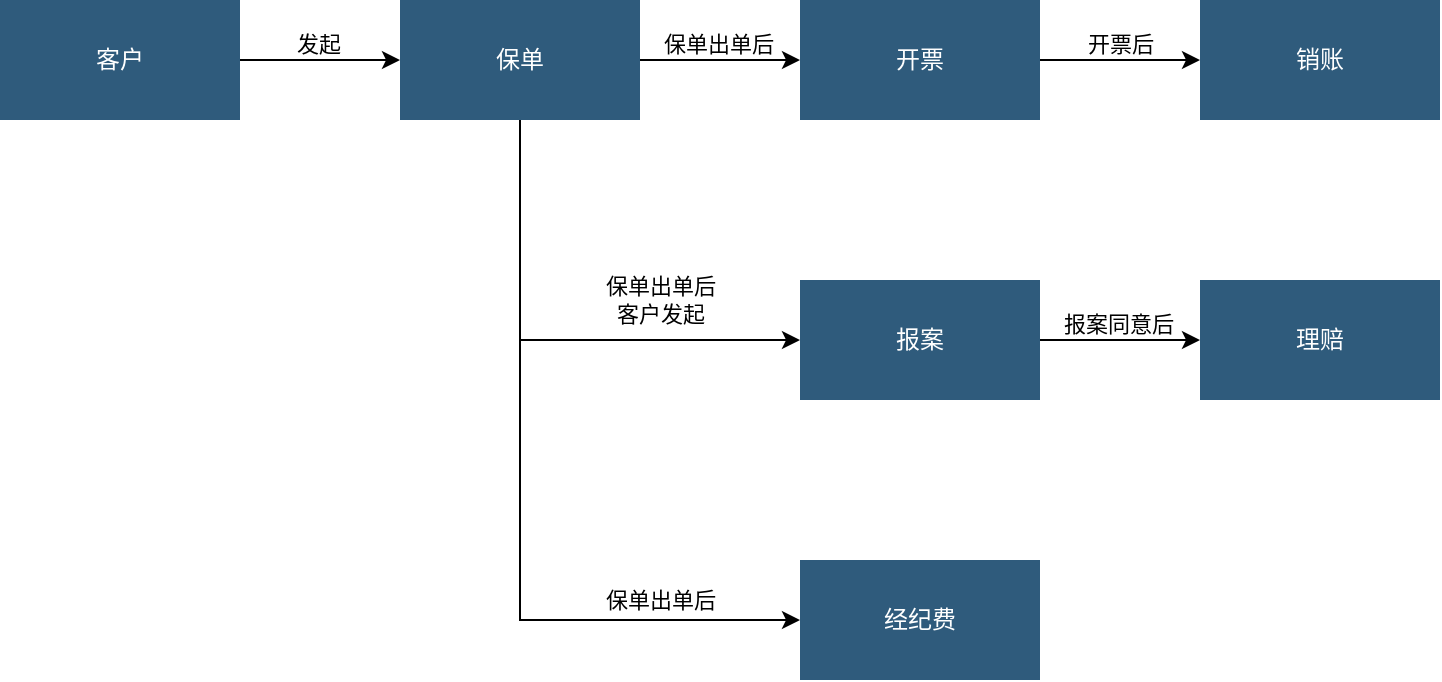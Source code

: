 <mxfile version="26.0.4">
  <diagram id="07fea595-8f29-1299-0266-81d95cde20df" name="Page-1">
    <mxGraphModel dx="1434" dy="795" grid="1" gridSize="10" guides="1" tooltips="1" connect="1" arrows="1" fold="1" page="1" pageScale="1" pageWidth="1169" pageHeight="827" background="#ffffff" math="0" shadow="0">
      <root>
        <mxCell id="0" />
        <mxCell id="1" parent="0" />
        <mxCell id="X1X3XEr7luvwnBy98g93-220" value="" style="edgeStyle=orthogonalEdgeStyle;rounded=0;orthogonalLoop=1;jettySize=auto;html=1;" edge="1" parent="1" source="X1X3XEr7luvwnBy98g93-218" target="X1X3XEr7luvwnBy98g93-219">
          <mxGeometry relative="1" as="geometry" />
        </mxCell>
        <mxCell id="X1X3XEr7luvwnBy98g93-233" value="Text" style="edgeLabel;html=1;align=center;verticalAlign=middle;resizable=0;points=[];" vertex="1" connectable="0" parent="X1X3XEr7luvwnBy98g93-220">
          <mxGeometry x="0.1" y="-1" relative="1" as="geometry">
            <mxPoint x="-4" y="-9" as="offset" />
          </mxGeometry>
        </mxCell>
        <mxCell id="X1X3XEr7luvwnBy98g93-234" value="发起" style="edgeLabel;html=1;align=center;verticalAlign=middle;resizable=0;points=[];" vertex="1" connectable="0" parent="X1X3XEr7luvwnBy98g93-220">
          <mxGeometry x="-0.025" y="9" relative="1" as="geometry">
            <mxPoint y="1" as="offset" />
          </mxGeometry>
        </mxCell>
        <mxCell id="X1X3XEr7luvwnBy98g93-218" value="客户" style="whiteSpace=wrap;shadow=0;fontColor=#FFFFFF;fontFamily=Helvetica;fontStyle=0;html=1;fontSize=12;plain-purple;strokeColor=none;fillColor=#2f5b7c;gradientColor=none;spacing=6;verticalAlign=middle;" vertex="1" parent="1">
          <mxGeometry x="40" y="180" width="120" height="60" as="geometry" />
        </mxCell>
        <mxCell id="X1X3XEr7luvwnBy98g93-222" value="" style="edgeStyle=orthogonalEdgeStyle;rounded=0;orthogonalLoop=1;jettySize=auto;html=1;" edge="1" parent="1" source="X1X3XEr7luvwnBy98g93-219" target="X1X3XEr7luvwnBy98g93-221">
          <mxGeometry relative="1" as="geometry" />
        </mxCell>
        <mxCell id="X1X3XEr7luvwnBy98g93-237" value="保单出单后" style="edgeLabel;html=1;align=center;verticalAlign=middle;resizable=0;points=[];" vertex="1" connectable="0" parent="X1X3XEr7luvwnBy98g93-222">
          <mxGeometry x="-0.025" relative="1" as="geometry">
            <mxPoint y="-8" as="offset" />
          </mxGeometry>
        </mxCell>
        <mxCell id="X1X3XEr7luvwnBy98g93-239" style="edgeStyle=orthogonalEdgeStyle;rounded=0;orthogonalLoop=1;jettySize=auto;html=1;exitX=0.5;exitY=1;exitDx=0;exitDy=0;entryX=0;entryY=0.5;entryDx=0;entryDy=0;" edge="1" parent="1" source="X1X3XEr7luvwnBy98g93-219" target="X1X3XEr7luvwnBy98g93-225">
          <mxGeometry relative="1" as="geometry" />
        </mxCell>
        <mxCell id="X1X3XEr7luvwnBy98g93-240" value="保单出单后&lt;div&gt;客户发起&lt;/div&gt;" style="edgeLabel;html=1;align=center;verticalAlign=middle;resizable=0;points=[];" vertex="1" connectable="0" parent="X1X3XEr7luvwnBy98g93-239">
          <mxGeometry x="0.344" y="-2" relative="1" as="geometry">
            <mxPoint x="12" y="-22" as="offset" />
          </mxGeometry>
        </mxCell>
        <mxCell id="X1X3XEr7luvwnBy98g93-245" style="edgeStyle=orthogonalEdgeStyle;rounded=0;orthogonalLoop=1;jettySize=auto;html=1;exitX=0.5;exitY=1;exitDx=0;exitDy=0;entryX=0;entryY=0.5;entryDx=0;entryDy=0;" edge="1" parent="1" source="X1X3XEr7luvwnBy98g93-219" target="X1X3XEr7luvwnBy98g93-244">
          <mxGeometry relative="1" as="geometry" />
        </mxCell>
        <mxCell id="X1X3XEr7luvwnBy98g93-246" value="保单出单后" style="edgeLabel;html=1;align=center;verticalAlign=middle;resizable=0;points=[];" vertex="1" connectable="0" parent="X1X3XEr7luvwnBy98g93-245">
          <mxGeometry x="0.636" y="3" relative="1" as="geometry">
            <mxPoint x="1" y="-7" as="offset" />
          </mxGeometry>
        </mxCell>
        <mxCell id="X1X3XEr7luvwnBy98g93-219" value="保单" style="whiteSpace=wrap;shadow=0;fontColor=#FFFFFF;fontFamily=Helvetica;fontStyle=0;html=1;fontSize=12;plain-purple;strokeColor=none;fillColor=#2f5b7c;gradientColor=none;spacing=6;verticalAlign=middle;" vertex="1" parent="1">
          <mxGeometry x="240" y="180" width="120" height="60" as="geometry" />
        </mxCell>
        <mxCell id="X1X3XEr7luvwnBy98g93-224" value="" style="edgeStyle=orthogonalEdgeStyle;rounded=0;orthogonalLoop=1;jettySize=auto;html=1;" edge="1" parent="1" source="X1X3XEr7luvwnBy98g93-221" target="X1X3XEr7luvwnBy98g93-223">
          <mxGeometry relative="1" as="geometry" />
        </mxCell>
        <mxCell id="X1X3XEr7luvwnBy98g93-238" value="开票后" style="edgeLabel;html=1;align=center;verticalAlign=middle;resizable=0;points=[];" vertex="1" connectable="0" parent="X1X3XEr7luvwnBy98g93-224">
          <mxGeometry x="-0.075" y="3" relative="1" as="geometry">
            <mxPoint x="3" y="-5" as="offset" />
          </mxGeometry>
        </mxCell>
        <mxCell id="X1X3XEr7luvwnBy98g93-221" value="开票" style="whiteSpace=wrap;shadow=0;fontColor=#FFFFFF;fontFamily=Helvetica;fontStyle=0;html=1;fontSize=12;plain-purple;strokeColor=none;fillColor=#2f5b7c;gradientColor=none;spacing=6;verticalAlign=middle;" vertex="1" parent="1">
          <mxGeometry x="440" y="180" width="120" height="60" as="geometry" />
        </mxCell>
        <mxCell id="X1X3XEr7luvwnBy98g93-223" value="销账" style="whiteSpace=wrap;shadow=0;fontColor=#FFFFFF;fontFamily=Helvetica;fontStyle=0;html=1;fontSize=12;plain-purple;strokeColor=none;fillColor=#2f5b7c;gradientColor=none;spacing=6;verticalAlign=middle;" vertex="1" parent="1">
          <mxGeometry x="640" y="180" width="120" height="60" as="geometry" />
        </mxCell>
        <mxCell id="X1X3XEr7luvwnBy98g93-232" value="" style="edgeStyle=orthogonalEdgeStyle;rounded=0;orthogonalLoop=1;jettySize=auto;html=1;" edge="1" parent="1" source="X1X3XEr7luvwnBy98g93-225" target="X1X3XEr7luvwnBy98g93-231">
          <mxGeometry relative="1" as="geometry" />
        </mxCell>
        <mxCell id="X1X3XEr7luvwnBy98g93-242" value="报案同意后" style="edgeLabel;html=1;align=center;verticalAlign=middle;resizable=0;points=[];" vertex="1" connectable="0" parent="X1X3XEr7luvwnBy98g93-232">
          <mxGeometry x="-0.025" y="1" relative="1" as="geometry">
            <mxPoint y="-7" as="offset" />
          </mxGeometry>
        </mxCell>
        <mxCell id="X1X3XEr7luvwnBy98g93-225" value="报案" style="whiteSpace=wrap;shadow=0;fontColor=#FFFFFF;fontFamily=Helvetica;fontStyle=0;html=1;fontSize=12;plain-purple;strokeColor=none;fillColor=#2f5b7c;gradientColor=none;spacing=6;verticalAlign=middle;" vertex="1" parent="1">
          <mxGeometry x="440" y="320" width="120" height="60" as="geometry" />
        </mxCell>
        <mxCell id="X1X3XEr7luvwnBy98g93-231" value="理赔" style="whiteSpace=wrap;shadow=0;fontColor=#FFFFFF;fontFamily=Helvetica;fontStyle=0;html=1;fontSize=12;plain-purple;strokeColor=none;fillColor=#2f5b7c;gradientColor=none;spacing=6;verticalAlign=middle;" vertex="1" parent="1">
          <mxGeometry x="640" y="320" width="120" height="60" as="geometry" />
        </mxCell>
        <mxCell id="X1X3XEr7luvwnBy98g93-244" value="经纪费" style="whiteSpace=wrap;shadow=0;fontColor=#FFFFFF;fontFamily=Helvetica;fontStyle=0;html=1;fontSize=12;plain-purple;strokeColor=none;fillColor=#2f5b7c;gradientColor=none;spacing=6;verticalAlign=middle;" vertex="1" parent="1">
          <mxGeometry x="440" y="460" width="120" height="60" as="geometry" />
        </mxCell>
      </root>
    </mxGraphModel>
  </diagram>
</mxfile>

